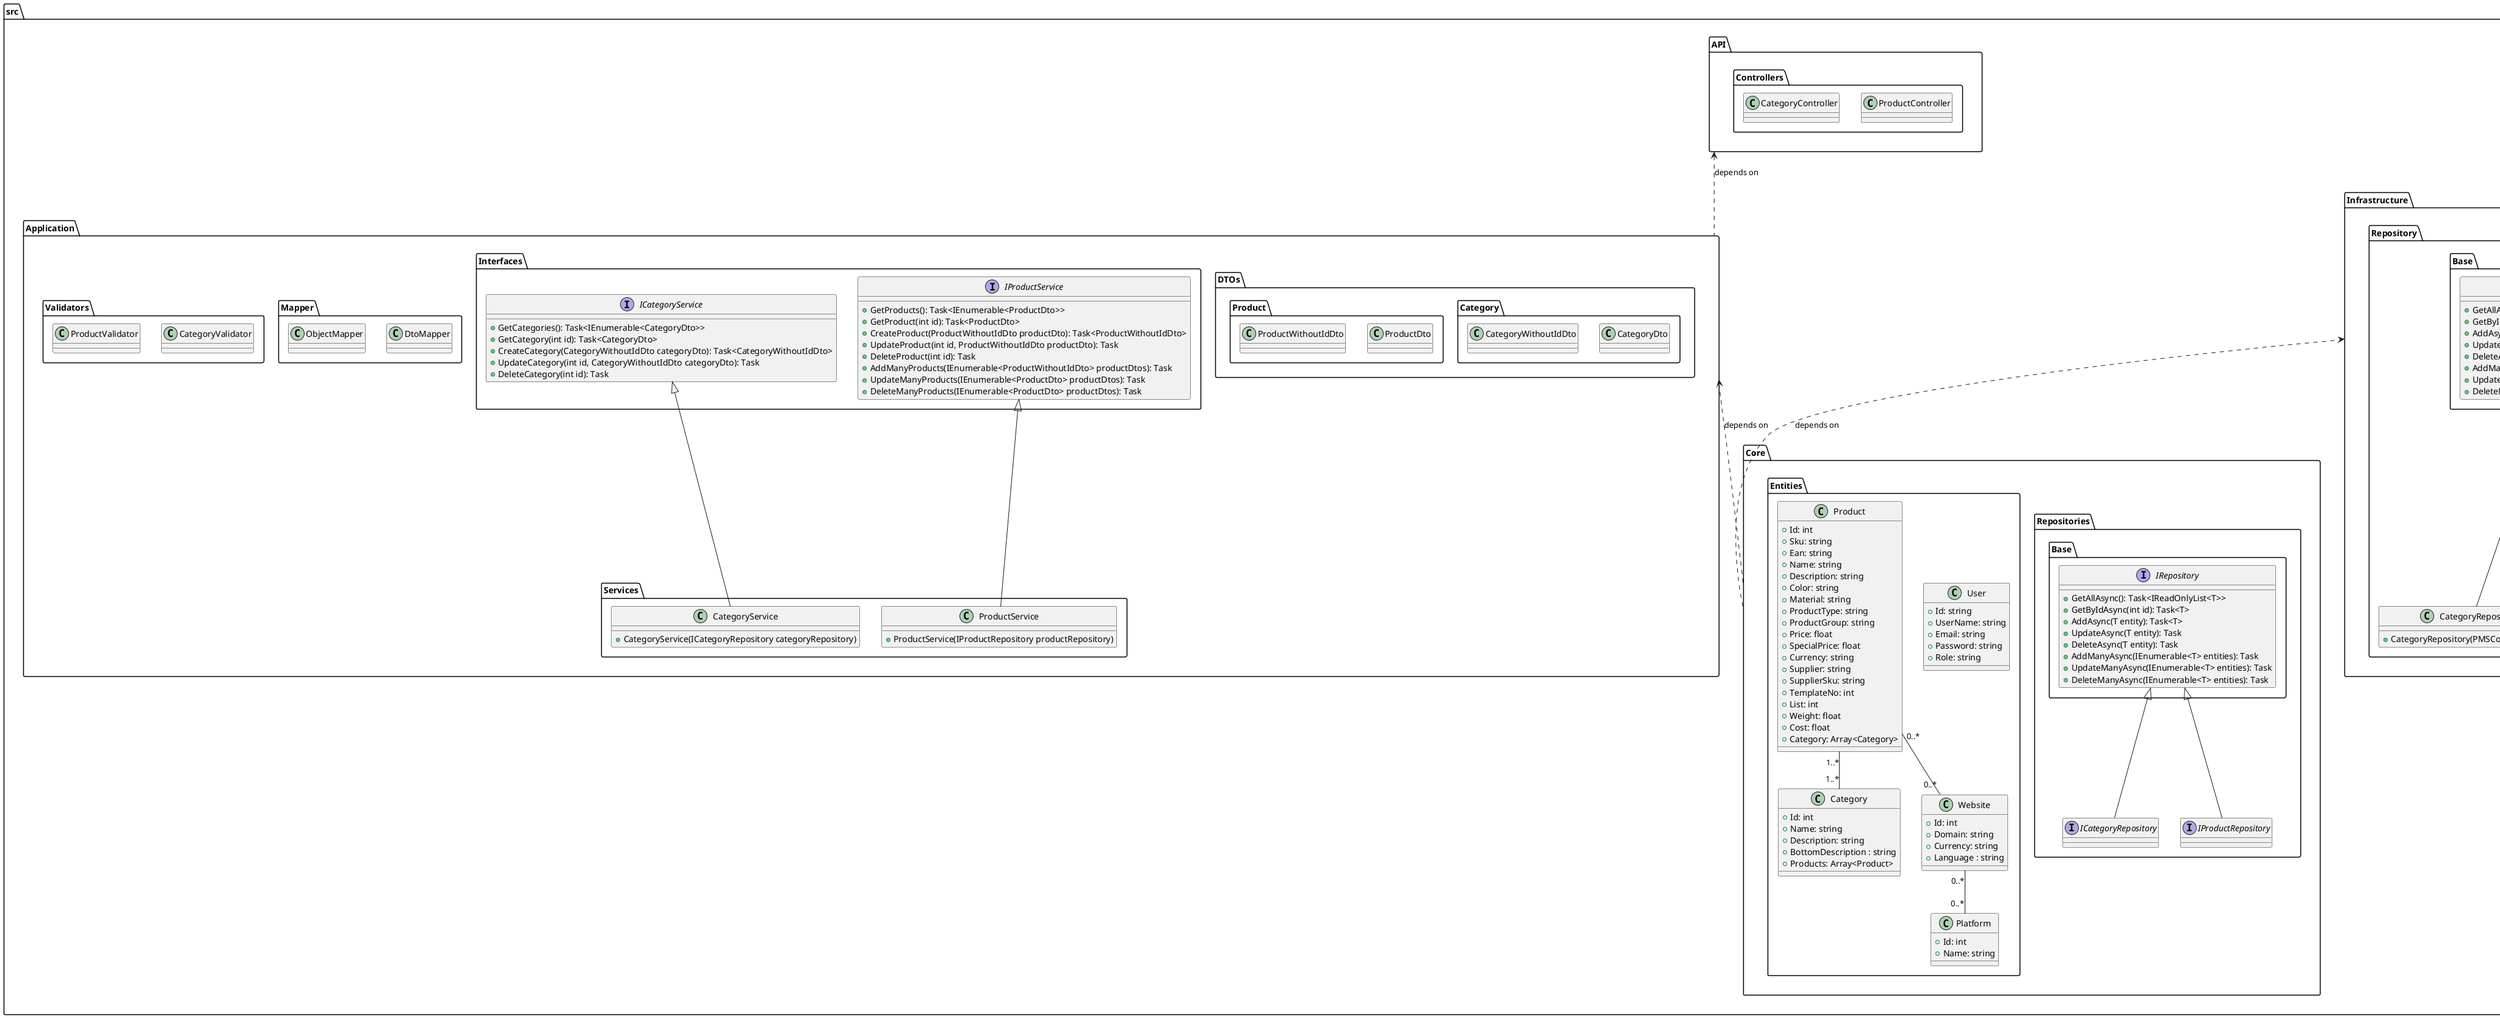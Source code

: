 @startuml Design Class Diagram (DCD)

package src <<Folder>> {
    package Core <<Folder>> {
        package Repositories <<Folder>> {
            package Base <<Folder>> {
                interface IRepository {
                    + GetAllAsync(): Task<IReadOnlyList<T>>
                    + GetByIdAsync(int id): Task<T>
                    + AddAsync(T entity): Task<T>
                    + UpdateAsync(T entity): Task
                    + DeleteAsync(T entity): Task
                    + AddManyAsync(IEnumerable<T> entities): Task
                    + UpdateManyAsync(IEnumerable<T> entities): Task
                    + DeleteManyAsync(IEnumerable<T> entities): Task
                }
            }
            interface ICategoryRepository {}
            interface IProductRepository {}

            IRepository <|-- ICategoryRepository
            IRepository <|-- IProductRepository
        }
        
        package Entities <<Folder>> {
            
            class User {
                + Id: string
                + UserName: string
                + Email: string
                + Password: string
                + Role: string        
            }

            ' REVIEW - Har tilføjet Currency og ændret navigation property til Arry<Category>
            class Product {
                + Id: int
                + Sku: string
                + Ean: string
                + Name: string
                + Description: string
                + Color: string
                + Material: string
                + ProductType: string
                + ProductGroup: string
                + Price: float
                + SpecialPrice: float     
                + Currency: string
                + Supplier: string
                + SupplierSku: string
                + TemplateNo: int
                + List: int
                + Weight: float
                + Cost: float
                + Category: Array<Category>
            }

            class Category {
                + Id: int
                + Name: string
                + Description: string
                + BottomDescription : string
                + Products: Array<Product>
            }

            class Website {
                + Id: int
                + Domain: string
                + Currency: string
                + Language : string
            }

            class Platform {
                + Id: int
                + Name: string
            }

            Product "1..*" -- "1..*" Category
            Product "0..*" -- "0..*" Website
            Website "0..*" -- "0..*" Platform
        }
    }

    Package Infrastructure <<Folder>> {
        package Data <<Folder>> {
            class PMSContext{
                + Products: DbSet<Product>
                + Categories: DbSet<Category>
            }
        }
        package Migrations <<Folder>> {
            class PMSContextModelSnapshot {}
        }

        package Repository <<Folder>> {
            package Base <<Folder>> {
                class Repository {
                    + GetAllAsync(): Task<IReadOnlyList<T>>
                    + GetByIdAsync(int id): Task<T>
                    + AddAsync(T entity): Task<T>
                    + UpdateAsync(T entity): Task
                    + DeleteAsync(T entity): Task
                    + AddManyAsync(IEnumerable<T> entities): Task
                    + UpdateManyAsync(IEnumerable<T> entities): Task
                    + DeleteManyAsync(IEnumerable<T> entities): Task
                }
            }
            class CategoryRepository {
                + CategoryRepository(PMSContext context)
            }
            class ProductRepository {
                + ProductRepository(PMSContext context)
            }

            Base.Repository <|-- CategoryRepository
            Base.Repository <|-- ProductRepository
        }
        
    }

    package Application <<Folder>> {

        package DTOs <<Folder>> {
            package Category <<Folder>> {
                class CategoryDto
                class CategoryWithoutIdDto
            }
            package Product <<Folder>> {
                class ProductDto
                class ProductWithoutIdDto
            }
        }

        package Interfaces <<Folder>> {
            interface ICategoryService {
                + GetCategories(): Task<IEnumerable<CategoryDto>>
                + GetCategory(int id): Task<CategoryDto>
                + CreateCategory(CategoryWithoutIdDto categoryDto): Task<CategoryWithoutIdDto>
                + UpdateCategory(int id, CategoryWithoutIdDto categoryDto): Task
                + DeleteCategory(int id): Task
            }
            interface IProductService {
                + GetProducts(): Task<IEnumerable<ProductDto>>
                + GetProduct(int id): Task<ProductDto>
                + CreateProduct(ProductWithoutIdDto productDto): Task<ProductWithoutIdDto>
                + UpdateProduct(int id, ProductWithoutIdDto productDto): Task
                + DeleteProduct(int id): Task
                + AddManyProducts(IEnumerable<ProductWithoutIdDto> productDtos): Task
                + UpdateManyProducts(IEnumerable<ProductDto> productDtos): Task
                + DeleteManyProducts(IEnumerable<ProductDto> productDtos): Task
            }
        }

        package Mapper <<Folder>> {
            class DtoMapper
            class ObjectMapper
        }

        package Services <<Folder>> {
            class CategoryService {
                + CategoryService(ICategoryRepository categoryRepository)
            }
            class ProductService {
                + ProductService(IProductRepository productRepository)
            }
        }

        package Validators <<Folder>> {
            class CategoryValidator
            class ProductValidator
        }

        Interfaces.ICategoryService <|-- Services.CategoryService
        Interfaces.IProductService <|-- Services.ProductService
    }

    package API <<Folder>> {
        package Controllers <<Folder>> {
            class ProductController
            class CategoryController
        }
    }
}

Application <.down. Core : depends on
Infrastructure <.down. Core : depends on
API <.down. Application : depends on

@enduml